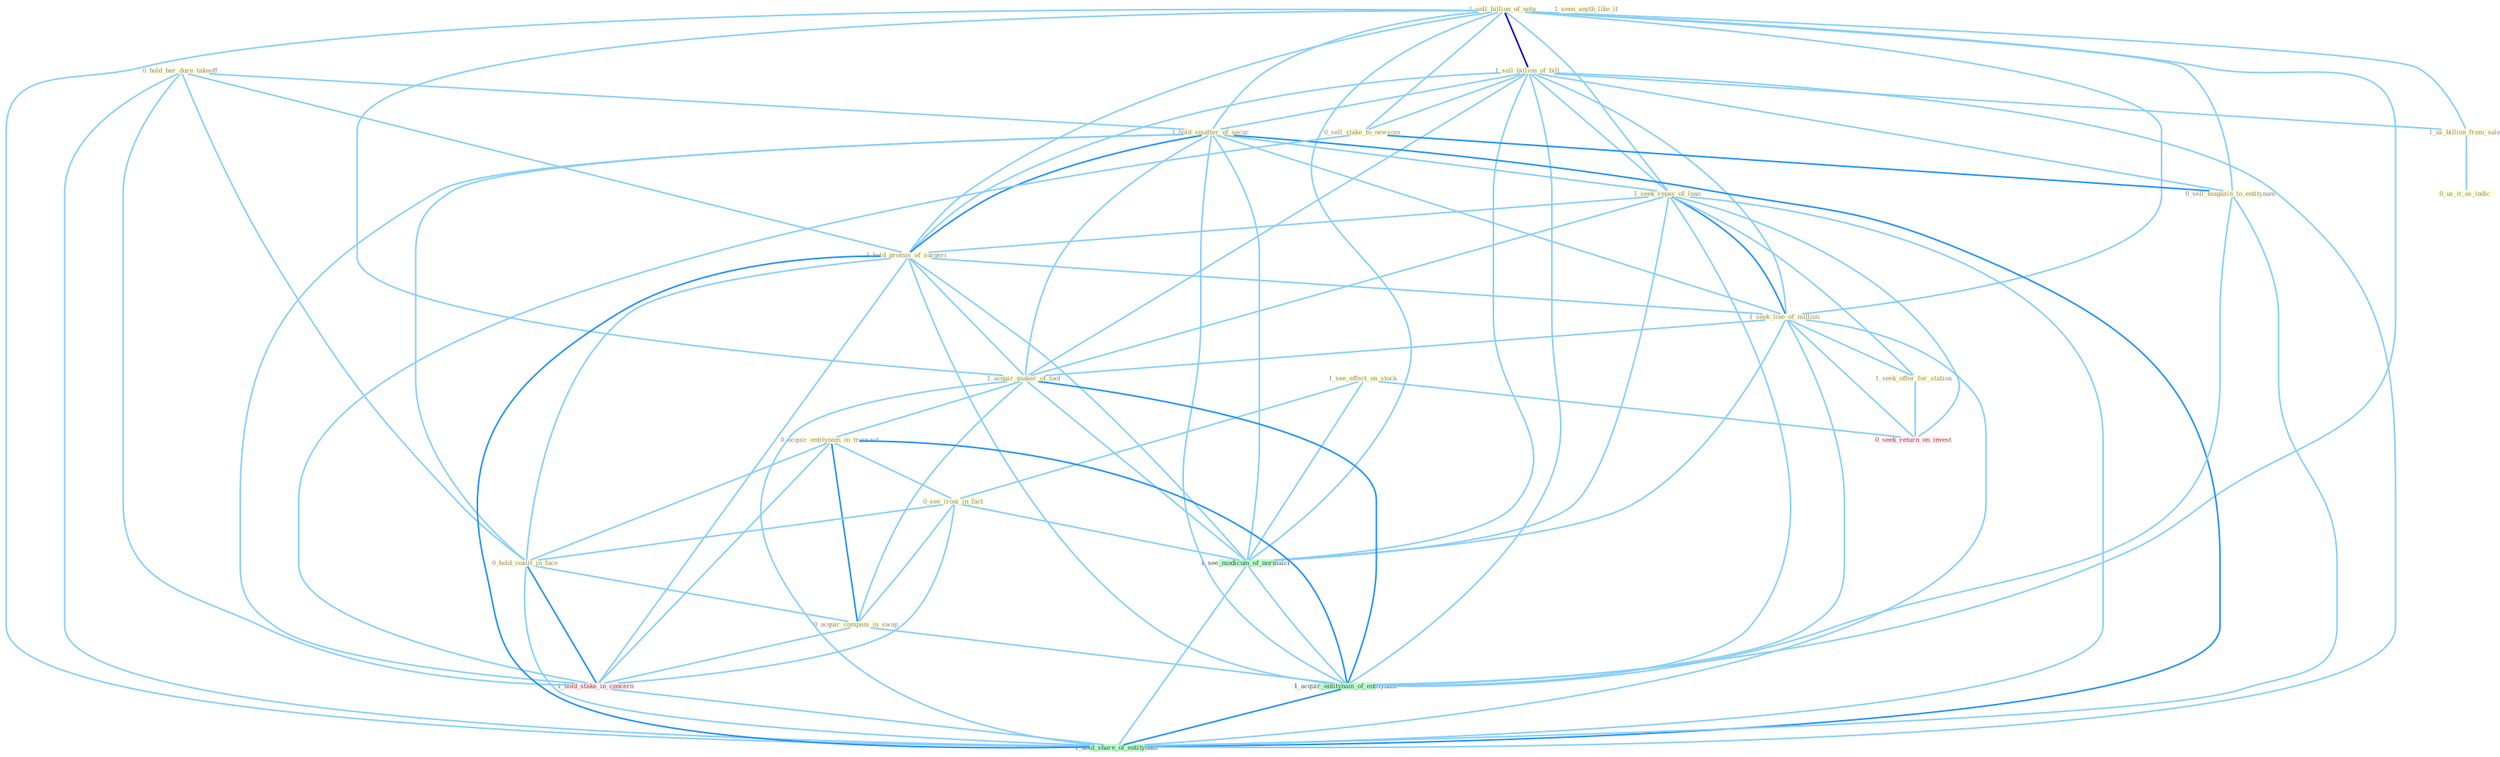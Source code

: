 Graph G{ 
    node
    [shape=polygon,style=filled,width=.5,height=.06,color="#BDFCC9",fixedsize=true,fontsize=4,
    fontcolor="#2f4f4f"];
    {node
    [color="#ffffe0", fontcolor="#8b7d6b"] "1_sell_billion_of_note " "1_see_effect_on_stock " "1_sell_billion_of_bill " "1_us_billion_from_sale " "0_hold_her_dure_takeoff " "1_hold_smatter_of_secur " "0_sell_stake_to_newcom " "1_seek_repay_of_loan " "1_seen_anyth_like_it " "1_hold_promis_of_surgeri " "1_seek_line_of_million " "1_acquir_maker_of_tool " "0_acquir_entitynam_in_transact " "0_see_ironi_in_fact " "1_seek_offer_for_station " "0_us_it_as_indic " "0_hold_coalit_in_face " "0_sell_magazin_to_entitynam " "0_acquir_compani_in_swap "}
{node [color="#fff0f5", fontcolor="#b22222"] "1_hold_stake_in_concern " "0_seek_return_on_invest "}
edge [color="#B0E2FF"];

	"1_sell_billion_of_note " -- "1_sell_billion_of_bill " [w="3", color="#0000cd" , len=0.6];
	"1_sell_billion_of_note " -- "1_us_billion_from_sale " [w="1", color="#87cefa" ];
	"1_sell_billion_of_note " -- "1_hold_smatter_of_secur " [w="1", color="#87cefa" ];
	"1_sell_billion_of_note " -- "0_sell_stake_to_newcom " [w="1", color="#87cefa" ];
	"1_sell_billion_of_note " -- "1_seek_repay_of_loan " [w="1", color="#87cefa" ];
	"1_sell_billion_of_note " -- "1_hold_promis_of_surgeri " [w="1", color="#87cefa" ];
	"1_sell_billion_of_note " -- "1_seek_line_of_million " [w="1", color="#87cefa" ];
	"1_sell_billion_of_note " -- "1_acquir_maker_of_tool " [w="1", color="#87cefa" ];
	"1_sell_billion_of_note " -- "0_sell_magazin_to_entitynam " [w="1", color="#87cefa" ];
	"1_sell_billion_of_note " -- "1_see_modicum_of_normalci " [w="1", color="#87cefa" ];
	"1_sell_billion_of_note " -- "1_acquir_entitynam_of_entitynam " [w="1", color="#87cefa" ];
	"1_sell_billion_of_note " -- "1_hold_share_of_entitynam " [w="1", color="#87cefa" ];
	"1_see_effect_on_stock " -- "0_see_ironi_in_fact " [w="1", color="#87cefa" ];
	"1_see_effect_on_stock " -- "0_seek_return_on_invest " [w="1", color="#87cefa" ];
	"1_see_effect_on_stock " -- "1_see_modicum_of_normalci " [w="1", color="#87cefa" ];
	"1_sell_billion_of_bill " -- "1_us_billion_from_sale " [w="1", color="#87cefa" ];
	"1_sell_billion_of_bill " -- "1_hold_smatter_of_secur " [w="1", color="#87cefa" ];
	"1_sell_billion_of_bill " -- "0_sell_stake_to_newcom " [w="1", color="#87cefa" ];
	"1_sell_billion_of_bill " -- "1_seek_repay_of_loan " [w="1", color="#87cefa" ];
	"1_sell_billion_of_bill " -- "1_hold_promis_of_surgeri " [w="1", color="#87cefa" ];
	"1_sell_billion_of_bill " -- "1_seek_line_of_million " [w="1", color="#87cefa" ];
	"1_sell_billion_of_bill " -- "1_acquir_maker_of_tool " [w="1", color="#87cefa" ];
	"1_sell_billion_of_bill " -- "0_sell_magazin_to_entitynam " [w="1", color="#87cefa" ];
	"1_sell_billion_of_bill " -- "1_see_modicum_of_normalci " [w="1", color="#87cefa" ];
	"1_sell_billion_of_bill " -- "1_acquir_entitynam_of_entitynam " [w="1", color="#87cefa" ];
	"1_sell_billion_of_bill " -- "1_hold_share_of_entitynam " [w="1", color="#87cefa" ];
	"1_us_billion_from_sale " -- "0_us_it_as_indic " [w="1", color="#87cefa" ];
	"0_hold_her_dure_takeoff " -- "1_hold_smatter_of_secur " [w="1", color="#87cefa" ];
	"0_hold_her_dure_takeoff " -- "1_hold_promis_of_surgeri " [w="1", color="#87cefa" ];
	"0_hold_her_dure_takeoff " -- "0_hold_coalit_in_face " [w="1", color="#87cefa" ];
	"0_hold_her_dure_takeoff " -- "1_hold_stake_in_concern " [w="1", color="#87cefa" ];
	"0_hold_her_dure_takeoff " -- "1_hold_share_of_entitynam " [w="1", color="#87cefa" ];
	"1_hold_smatter_of_secur " -- "1_seek_repay_of_loan " [w="1", color="#87cefa" ];
	"1_hold_smatter_of_secur " -- "1_hold_promis_of_surgeri " [w="2", color="#1e90ff" , len=0.8];
	"1_hold_smatter_of_secur " -- "1_seek_line_of_million " [w="1", color="#87cefa" ];
	"1_hold_smatter_of_secur " -- "1_acquir_maker_of_tool " [w="1", color="#87cefa" ];
	"1_hold_smatter_of_secur " -- "0_hold_coalit_in_face " [w="1", color="#87cefa" ];
	"1_hold_smatter_of_secur " -- "1_hold_stake_in_concern " [w="1", color="#87cefa" ];
	"1_hold_smatter_of_secur " -- "1_see_modicum_of_normalci " [w="1", color="#87cefa" ];
	"1_hold_smatter_of_secur " -- "1_acquir_entitynam_of_entitynam " [w="1", color="#87cefa" ];
	"1_hold_smatter_of_secur " -- "1_hold_share_of_entitynam " [w="2", color="#1e90ff" , len=0.8];
	"0_sell_stake_to_newcom " -- "0_sell_magazin_to_entitynam " [w="2", color="#1e90ff" , len=0.8];
	"0_sell_stake_to_newcom " -- "1_hold_stake_in_concern " [w="1", color="#87cefa" ];
	"1_seek_repay_of_loan " -- "1_hold_promis_of_surgeri " [w="1", color="#87cefa" ];
	"1_seek_repay_of_loan " -- "1_seek_line_of_million " [w="2", color="#1e90ff" , len=0.8];
	"1_seek_repay_of_loan " -- "1_acquir_maker_of_tool " [w="1", color="#87cefa" ];
	"1_seek_repay_of_loan " -- "1_seek_offer_for_station " [w="1", color="#87cefa" ];
	"1_seek_repay_of_loan " -- "0_seek_return_on_invest " [w="1", color="#87cefa" ];
	"1_seek_repay_of_loan " -- "1_see_modicum_of_normalci " [w="1", color="#87cefa" ];
	"1_seek_repay_of_loan " -- "1_acquir_entitynam_of_entitynam " [w="1", color="#87cefa" ];
	"1_seek_repay_of_loan " -- "1_hold_share_of_entitynam " [w="1", color="#87cefa" ];
	"1_hold_promis_of_surgeri " -- "1_seek_line_of_million " [w="1", color="#87cefa" ];
	"1_hold_promis_of_surgeri " -- "1_acquir_maker_of_tool " [w="1", color="#87cefa" ];
	"1_hold_promis_of_surgeri " -- "0_hold_coalit_in_face " [w="1", color="#87cefa" ];
	"1_hold_promis_of_surgeri " -- "1_hold_stake_in_concern " [w="1", color="#87cefa" ];
	"1_hold_promis_of_surgeri " -- "1_see_modicum_of_normalci " [w="1", color="#87cefa" ];
	"1_hold_promis_of_surgeri " -- "1_acquir_entitynam_of_entitynam " [w="1", color="#87cefa" ];
	"1_hold_promis_of_surgeri " -- "1_hold_share_of_entitynam " [w="2", color="#1e90ff" , len=0.8];
	"1_seek_line_of_million " -- "1_acquir_maker_of_tool " [w="1", color="#87cefa" ];
	"1_seek_line_of_million " -- "1_seek_offer_for_station " [w="1", color="#87cefa" ];
	"1_seek_line_of_million " -- "0_seek_return_on_invest " [w="1", color="#87cefa" ];
	"1_seek_line_of_million " -- "1_see_modicum_of_normalci " [w="1", color="#87cefa" ];
	"1_seek_line_of_million " -- "1_acquir_entitynam_of_entitynam " [w="1", color="#87cefa" ];
	"1_seek_line_of_million " -- "1_hold_share_of_entitynam " [w="1", color="#87cefa" ];
	"1_acquir_maker_of_tool " -- "0_acquir_entitynam_in_transact " [w="1", color="#87cefa" ];
	"1_acquir_maker_of_tool " -- "0_acquir_compani_in_swap " [w="1", color="#87cefa" ];
	"1_acquir_maker_of_tool " -- "1_see_modicum_of_normalci " [w="1", color="#87cefa" ];
	"1_acquir_maker_of_tool " -- "1_acquir_entitynam_of_entitynam " [w="2", color="#1e90ff" , len=0.8];
	"1_acquir_maker_of_tool " -- "1_hold_share_of_entitynam " [w="1", color="#87cefa" ];
	"0_acquir_entitynam_in_transact " -- "0_see_ironi_in_fact " [w="1", color="#87cefa" ];
	"0_acquir_entitynam_in_transact " -- "0_hold_coalit_in_face " [w="1", color="#87cefa" ];
	"0_acquir_entitynam_in_transact " -- "0_acquir_compani_in_swap " [w="2", color="#1e90ff" , len=0.8];
	"0_acquir_entitynam_in_transact " -- "1_hold_stake_in_concern " [w="1", color="#87cefa" ];
	"0_acquir_entitynam_in_transact " -- "1_acquir_entitynam_of_entitynam " [w="2", color="#1e90ff" , len=0.8];
	"0_see_ironi_in_fact " -- "0_hold_coalit_in_face " [w="1", color="#87cefa" ];
	"0_see_ironi_in_fact " -- "0_acquir_compani_in_swap " [w="1", color="#87cefa" ];
	"0_see_ironi_in_fact " -- "1_hold_stake_in_concern " [w="1", color="#87cefa" ];
	"0_see_ironi_in_fact " -- "1_see_modicum_of_normalci " [w="1", color="#87cefa" ];
	"1_seek_offer_for_station " -- "0_seek_return_on_invest " [w="1", color="#87cefa" ];
	"0_hold_coalit_in_face " -- "0_acquir_compani_in_swap " [w="1", color="#87cefa" ];
	"0_hold_coalit_in_face " -- "1_hold_stake_in_concern " [w="2", color="#1e90ff" , len=0.8];
	"0_hold_coalit_in_face " -- "1_hold_share_of_entitynam " [w="1", color="#87cefa" ];
	"0_sell_magazin_to_entitynam " -- "1_acquir_entitynam_of_entitynam " [w="1", color="#87cefa" ];
	"0_sell_magazin_to_entitynam " -- "1_hold_share_of_entitynam " [w="1", color="#87cefa" ];
	"0_acquir_compani_in_swap " -- "1_hold_stake_in_concern " [w="1", color="#87cefa" ];
	"0_acquir_compani_in_swap " -- "1_acquir_entitynam_of_entitynam " [w="1", color="#87cefa" ];
	"1_hold_stake_in_concern " -- "1_hold_share_of_entitynam " [w="1", color="#87cefa" ];
	"1_see_modicum_of_normalci " -- "1_acquir_entitynam_of_entitynam " [w="1", color="#87cefa" ];
	"1_see_modicum_of_normalci " -- "1_hold_share_of_entitynam " [w="1", color="#87cefa" ];
	"1_acquir_entitynam_of_entitynam " -- "1_hold_share_of_entitynam " [w="2", color="#1e90ff" , len=0.8];
}